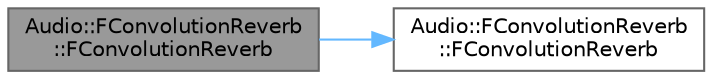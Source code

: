digraph "Audio::FConvolutionReverb::FConvolutionReverb"
{
 // INTERACTIVE_SVG=YES
 // LATEX_PDF_SIZE
  bgcolor="transparent";
  edge [fontname=Helvetica,fontsize=10,labelfontname=Helvetica,labelfontsize=10];
  node [fontname=Helvetica,fontsize=10,shape=box,height=0.2,width=0.4];
  rankdir="LR";
  Node1 [id="Node000001",label="Audio::FConvolutionReverb\l::FConvolutionReverb",height=0.2,width=0.4,color="gray40", fillcolor="grey60", style="filled", fontcolor="black",tooltip=" "];
  Node1 -> Node2 [id="edge1_Node000001_Node000002",color="steelblue1",style="solid",tooltip=" "];
  Node2 [id="Node000002",label="Audio::FConvolutionReverb\l::FConvolutionReverb",height=0.2,width=0.4,color="grey40", fillcolor="white", style="filled",URL="$d2/d92/classAudio_1_1FConvolutionReverb.html#a79d09f0a1a9c7c059a99b0e7b8ccd20d",tooltip=" "];
}
